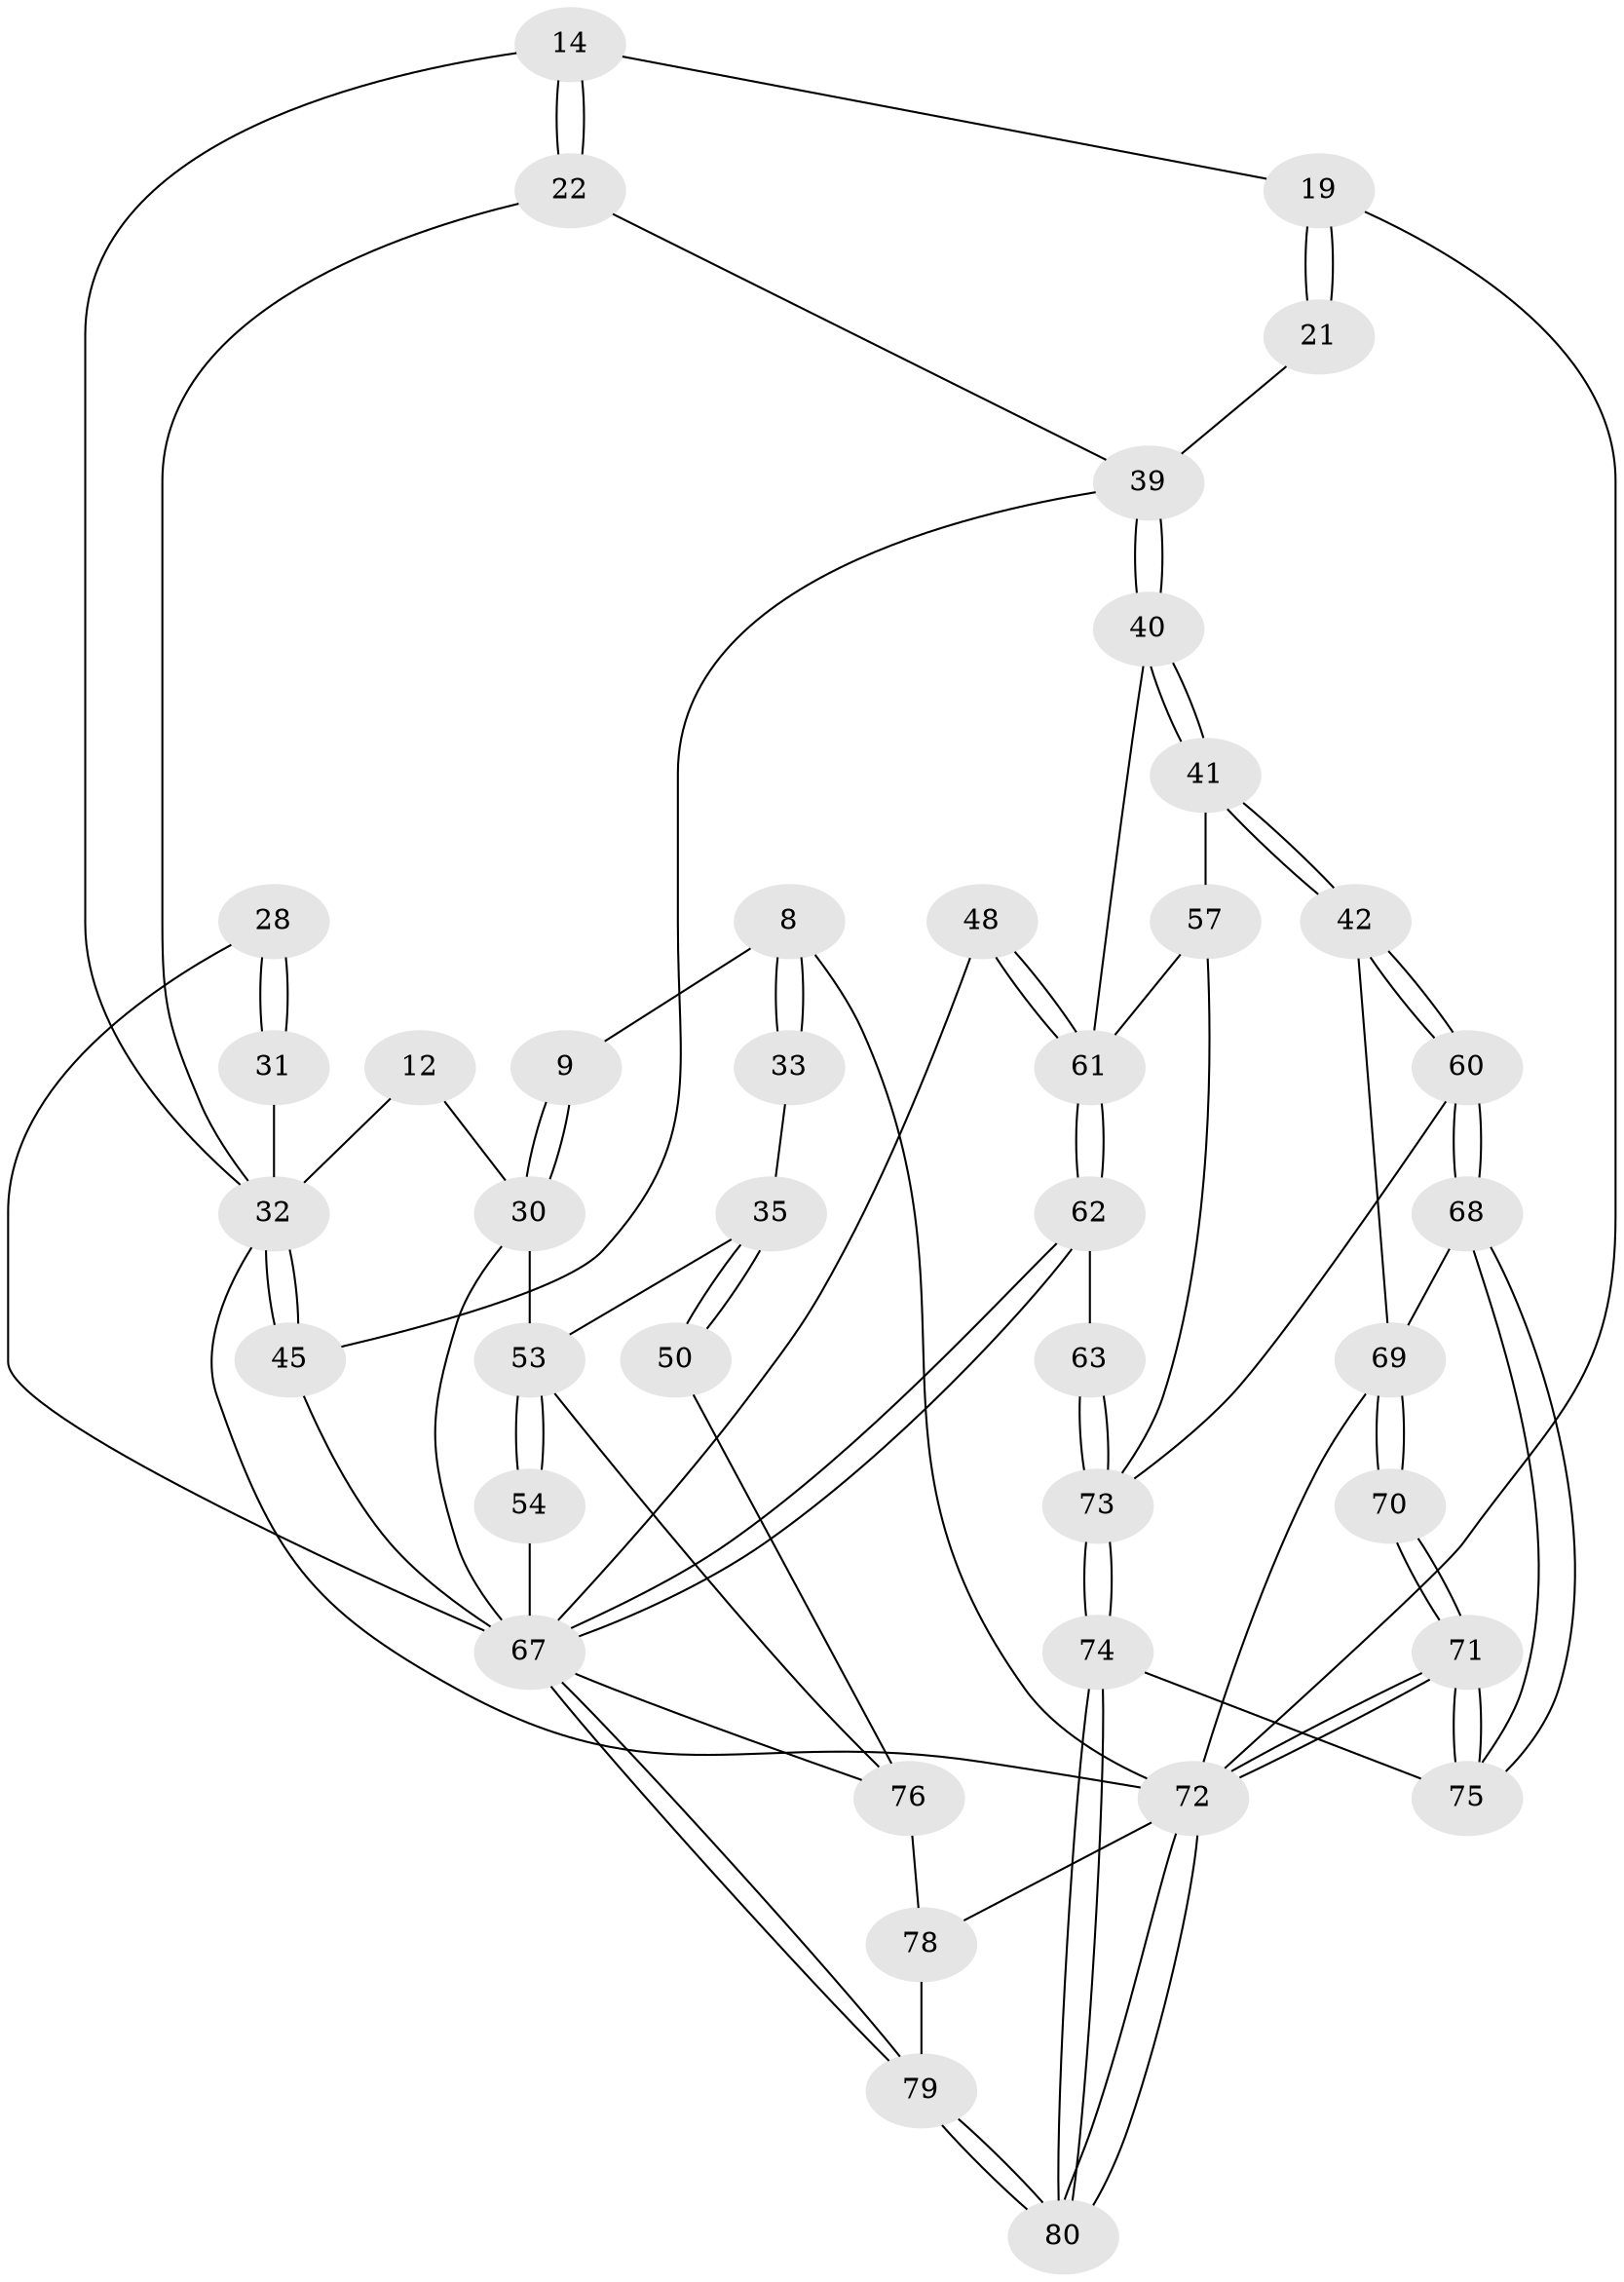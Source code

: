 // original degree distribution, {3: 0.025, 6: 0.25, 4: 0.275, 5: 0.45}
// Generated by graph-tools (version 1.1) at 2025/02/03/09/25 05:02:12]
// undirected, 40 vertices, 91 edges
graph export_dot {
graph [start="1"]
  node [color=gray90,style=filled];
  8 [pos="+0.980340463758431+0.3082975859050268",super="+1+2"];
  9 [pos="+0.9445656226905934+0.3058421505525572"];
  12 [pos="+0.690946370577127+0.28708559460428423",super="+7"];
  14 [pos="+0.32974754062172834+0.23333075692442481"];
  19 [pos="+0+0.38321839805758295",super="+16+15"];
  21 [pos="+0.20468439187374973+0.36117803928132486"];
  22 [pos="+0.35007672266363676+0.2697989229372818"];
  28 [pos="+0.667808213268941+0.4778815261091808"];
  30 [pos="+0.90611414543416+0.3467325559094441",super="+26+10"];
  31 [pos="+0.5829146395785482+0.38668371157058046",super="+29"];
  32 [pos="+0.45681037081863574+0.3798336944502361",super="+24+18"];
  33 [pos="+1+0.3394893963257181"];
  35 [pos="+0.914699887450373+0.5070550641752489",super="+34"];
  39 [pos="+0.31947468137895696+0.4573983709743728",super="+23"];
  40 [pos="+0.30424264933497863+0.5027460585806839"];
  41 [pos="+0.27317908790340006+0.5404082924508331"];
  42 [pos="+0.16850814637679273+0.5646200143116903"];
  45 [pos="+0.45368364165731917+0.3946037574502129"];
  48 [pos="+0.5218279797280011+0.601322243137614"];
  50 [pos="+1+0.8558231568567527"];
  53 [pos="+0.9469622099305636+0.7335013735238363",super="+36+38"];
  54 [pos="+0.8087173266808014+0.628998683134493"];
  57 [pos="+0.30905187971433457+0.6009785384204757"];
  60 [pos="+0.20710635859800802+0.7238171097743238"];
  61 [pos="+0.4091538577062197+0.727248791951596",super="+56+49"];
  62 [pos="+0.39486031127066085+0.772768779446652"];
  63 [pos="+0.3932412593304778+0.7733611239678811"];
  67 [pos="+0.5058102856295651+0.8686682342557808",super="+66+55+47+27"];
  68 [pos="+0.14008204100045557+0.7490881055969985"];
  69 [pos="+0.1040281592800153+0.7229899343934882",super="+44"];
  70 [pos="+0+0.9543866022032107"];
  71 [pos="+0+1"];
  72 [pos="+0+1",super="+4+64+20"];
  73 [pos="+0.30875459032369057+0.8075675064506237",super="+59+58"];
  74 [pos="+0.27126673151654035+0.8815246162106596"];
  75 [pos="+0.05983820787824321+0.9029148934123868"];
  76 [pos="+0.7047622773612198+0.7832752754845435",super="+52+51"];
  78 [pos="+0.5657717229369104+1",super="+77"];
  79 [pos="+0.5439151387936205+1"];
  80 [pos="+0.34946573914692236+1"];
  8 -- 9;
  8 -- 33 [weight=2];
  8 -- 33;
  8 -- 72 [weight=2];
  9 -- 30 [weight=2];
  9 -- 30;
  12 -- 30 [weight=2];
  12 -- 32 [weight=2];
  14 -- 22;
  14 -- 22;
  14 -- 19;
  14 -- 32;
  19 -- 21 [weight=2];
  19 -- 21;
  19 -- 72 [weight=2];
  21 -- 39;
  22 -- 39;
  22 -- 32;
  28 -- 31 [weight=2];
  28 -- 31;
  28 -- 67;
  30 -- 53 [weight=2];
  30 -- 67;
  31 -- 32 [weight=2];
  32 -- 45;
  32 -- 45;
  32 -- 72;
  33 -- 35;
  35 -- 50 [weight=2];
  35 -- 50;
  35 -- 53;
  39 -- 40;
  39 -- 40;
  39 -- 45;
  40 -- 41;
  40 -- 41;
  40 -- 61;
  41 -- 42;
  41 -- 42;
  41 -- 57;
  42 -- 60;
  42 -- 60;
  42 -- 69;
  45 -- 67;
  48 -- 61 [weight=2];
  48 -- 61;
  48 -- 67;
  50 -- 76;
  53 -- 54 [weight=2];
  53 -- 54;
  53 -- 76;
  54 -- 67;
  57 -- 61;
  57 -- 73;
  60 -- 68;
  60 -- 68;
  60 -- 73;
  61 -- 62;
  61 -- 62;
  62 -- 63;
  62 -- 67;
  62 -- 67;
  63 -- 73 [weight=2];
  63 -- 73;
  67 -- 79;
  67 -- 79;
  67 -- 76;
  68 -- 69;
  68 -- 75;
  68 -- 75;
  69 -- 70 [weight=2];
  69 -- 70;
  69 -- 72;
  70 -- 71;
  70 -- 71;
  71 -- 72;
  71 -- 72;
  71 -- 75;
  71 -- 75;
  72 -- 80;
  72 -- 80;
  72 -- 78 [weight=2];
  73 -- 74;
  73 -- 74;
  74 -- 75;
  74 -- 80;
  74 -- 80;
  76 -- 78 [weight=2];
  78 -- 79;
  79 -- 80;
  79 -- 80;
}
